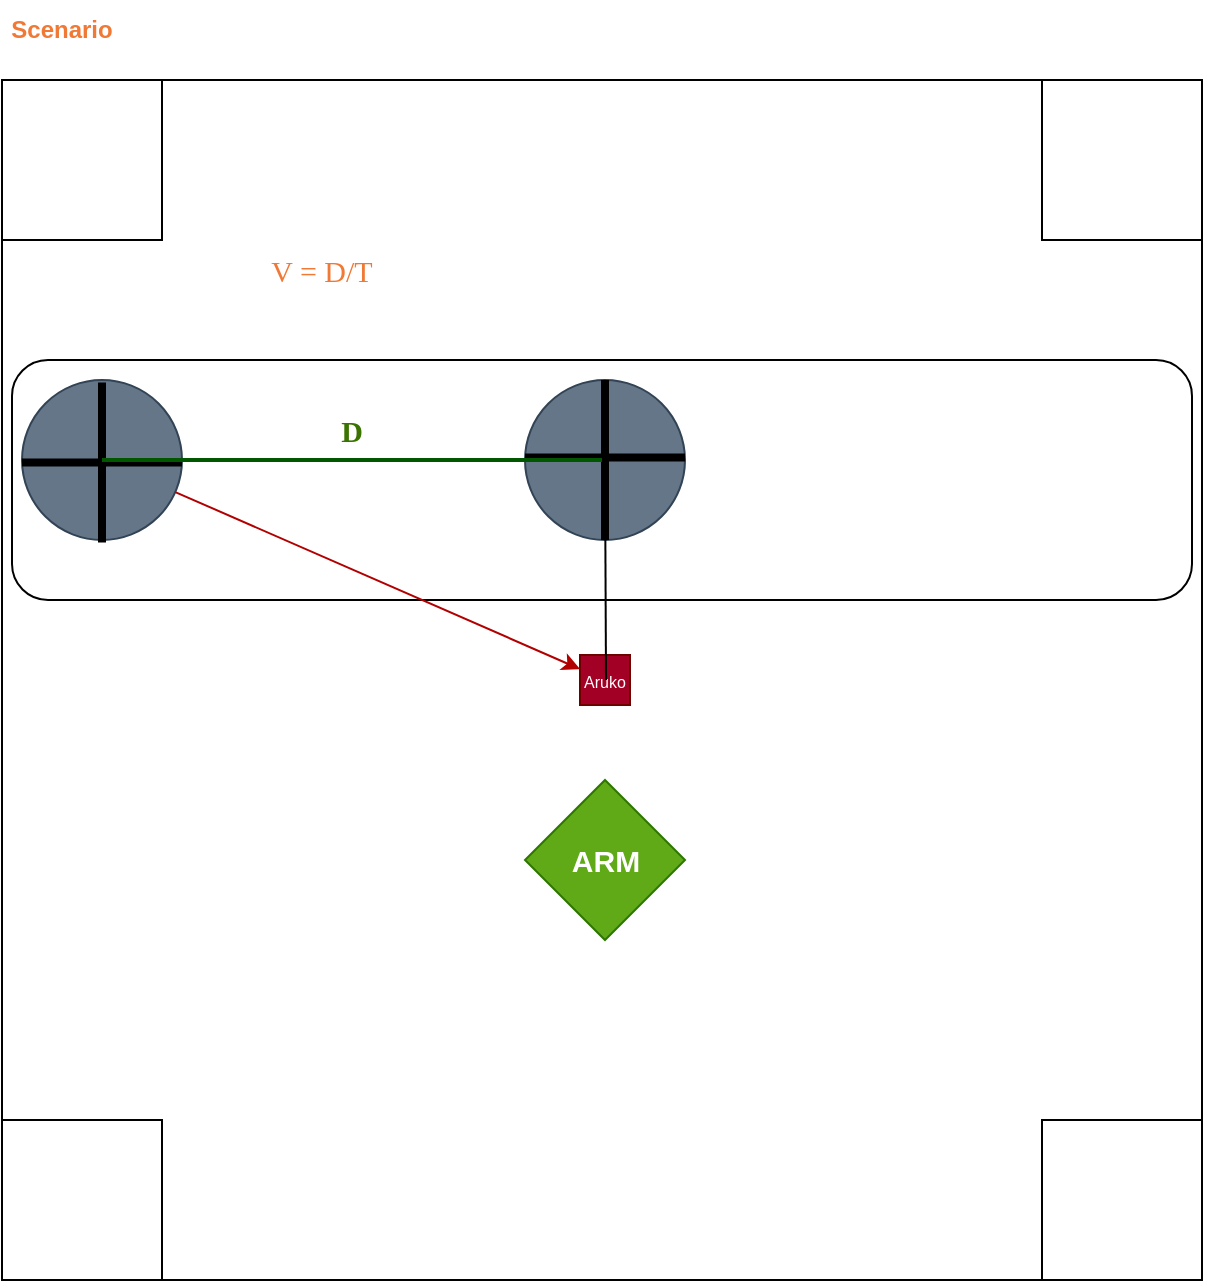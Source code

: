 <mxfile>
    <diagram id="oStmkLtXGSYTKeVSStCn" name="Page-1">
        <mxGraphModel dx="1041" dy="675" grid="1" gridSize="10" guides="1" tooltips="1" connect="1" arrows="1" fold="1" page="1" pageScale="1" pageWidth="827" pageHeight="1169" math="0" shadow="0">
            <root>
                <mxCell id="0"/>
                <mxCell id="1" parent="0"/>
                <mxCell id="2" value="" style="whiteSpace=wrap;html=1;aspect=fixed;" vertex="1" parent="1">
                    <mxGeometry x="100" y="170" width="600" height="600" as="geometry"/>
                </mxCell>
                <mxCell id="3" value="&lt;b&gt;&lt;font color=&quot;#f07935&quot;&gt;Scenario&lt;/font&gt;&lt;/b&gt;" style="text;html=1;strokeColor=none;fillColor=none;align=center;verticalAlign=middle;whiteSpace=wrap;rounded=0;" vertex="1" parent="1">
                    <mxGeometry x="100" y="130" width="60" height="30" as="geometry"/>
                </mxCell>
                <mxCell id="5" value="" style="rounded=1;whiteSpace=wrap;html=1;fontColor=#F07935;" vertex="1" parent="1">
                    <mxGeometry x="105" y="310" width="590" height="120" as="geometry"/>
                </mxCell>
                <mxCell id="7" value="" style="whiteSpace=wrap;html=1;aspect=fixed;fontColor=#F07935;" vertex="1" parent="1">
                    <mxGeometry x="100" y="170" width="80" height="80" as="geometry"/>
                </mxCell>
                <mxCell id="8" value="" style="whiteSpace=wrap;html=1;aspect=fixed;fontColor=#F07935;" vertex="1" parent="1">
                    <mxGeometry x="620" y="170" width="80" height="80" as="geometry"/>
                </mxCell>
                <mxCell id="9" value="" style="whiteSpace=wrap;html=1;aspect=fixed;fontColor=#F07935;" vertex="1" parent="1">
                    <mxGeometry x="100" y="690" width="80" height="80" as="geometry"/>
                </mxCell>
                <mxCell id="10" value="" style="whiteSpace=wrap;html=1;aspect=fixed;fontColor=#F07935;" vertex="1" parent="1">
                    <mxGeometry x="620" y="690" width="80" height="80" as="geometry"/>
                </mxCell>
                <mxCell id="11" value="&lt;font style=&quot;font-size: 8px&quot;&gt;Aruko&lt;/font&gt;" style="whiteSpace=wrap;html=1;aspect=fixed;fontColor=#ffffff;fillColor=#a20025;strokeColor=#6F0000;" vertex="1" parent="1">
                    <mxGeometry x="389" y="457.5" width="25" height="25" as="geometry"/>
                </mxCell>
                <mxCell id="14" value="" style="ellipse;whiteSpace=wrap;html=1;aspect=fixed;fontSize=8;fontColor=#ffffff;fillColor=#647687;strokeColor=#314354;" vertex="1" parent="1">
                    <mxGeometry x="361.5" y="320" width="80" height="80" as="geometry"/>
                </mxCell>
                <mxCell id="16" value="&lt;b&gt;&lt;font style=&quot;font-size: 15px&quot;&gt;ARM&lt;/font&gt;&lt;/b&gt;" style="rhombus;whiteSpace=wrap;html=1;fontSize=8;fontColor=#ffffff;fillColor=#60a917;strokeColor=#2D7600;" vertex="1" parent="1">
                    <mxGeometry x="361.5" y="520" width="80" height="80" as="geometry"/>
                </mxCell>
                <mxCell id="17" value="" style="endArrow=none;html=1;fontFamily=Garamond;fontSize=15;fontColor=#F07935;" edge="1" parent="1" target="14">
                    <mxGeometry width="50" height="50" relative="1" as="geometry">
                        <mxPoint x="402" y="470" as="sourcePoint"/>
                        <mxPoint x="500" y="420" as="targetPoint"/>
                    </mxGeometry>
                </mxCell>
                <mxCell id="18" value="" style="line;strokeWidth=4;html=1;perimeter=backbonePerimeter;points=[];outlineConnect=0;fontFamily=Garamond;fontSize=15;fontColor=#F07935;" vertex="1" parent="1">
                    <mxGeometry x="361.5" y="357.5" width="80" height="2.5" as="geometry"/>
                </mxCell>
                <mxCell id="19" value="" style="line;strokeWidth=4;direction=south;html=1;perimeter=backbonePerimeter;points=[];outlineConnect=0;fontFamily=Garamond;fontSize=15;fontColor=#F07935;" vertex="1" parent="1">
                    <mxGeometry x="396.5" y="320" width="10" height="80" as="geometry"/>
                </mxCell>
                <mxCell id="20" value="" style="ellipse;whiteSpace=wrap;html=1;aspect=fixed;fontSize=8;fontColor=#ffffff;fillColor=#647687;strokeColor=#314354;" vertex="1" parent="1">
                    <mxGeometry x="110" y="320" width="80" height="80" as="geometry"/>
                </mxCell>
                <mxCell id="21" value="" style="line;strokeWidth=4;html=1;perimeter=backbonePerimeter;points=[];outlineConnect=0;fontFamily=Garamond;fontSize=15;fontColor=#F07935;" vertex="1" parent="1">
                    <mxGeometry x="110" y="360" width="80" height="2.5" as="geometry"/>
                </mxCell>
                <mxCell id="22" value="" style="line;strokeWidth=4;direction=south;html=1;perimeter=backbonePerimeter;points=[];outlineConnect=0;fontFamily=Garamond;fontSize=15;fontColor=#F07935;" vertex="1" parent="1">
                    <mxGeometry x="145" y="321.25" width="10" height="80" as="geometry"/>
                </mxCell>
                <mxCell id="23" value="" style="html=1;fontFamily=Garamond;fontSize=15;fontColor=#F07935;fillColor=#e51400;strokeColor=#B20000;" edge="1" parent="1" source="20" target="11">
                    <mxGeometry width="100" relative="1" as="geometry">
                        <mxPoint x="430" y="450" as="sourcePoint"/>
                        <mxPoint x="530" y="450" as="targetPoint"/>
                    </mxGeometry>
                </mxCell>
                <mxCell id="25" value="V = D/T" style="text;html=1;strokeColor=none;fillColor=none;align=center;verticalAlign=middle;whiteSpace=wrap;rounded=0;fontFamily=Garamond;fontSize=15;fontColor=#F07935;" vertex="1" parent="1">
                    <mxGeometry x="230" y="250" width="60" height="30" as="geometry"/>
                </mxCell>
                <mxCell id="27" value="" style="line;strokeWidth=2;html=1;fontFamily=Garamond;fontSize=15;fontColor=#ffffff;fillColor=#008a00;strokeColor=#005700;" vertex="1" parent="1">
                    <mxGeometry x="150" y="355" width="250" height="10" as="geometry"/>
                </mxCell>
                <mxCell id="28" value="&lt;b&gt;&lt;font color=&quot;#3a7300&quot;&gt;D&lt;/font&gt;&lt;/b&gt;" style="text;html=1;strokeColor=none;fillColor=none;align=center;verticalAlign=middle;whiteSpace=wrap;rounded=0;fontFamily=Garamond;fontSize=15;fontColor=#F07935;" vertex="1" parent="1">
                    <mxGeometry x="245" y="330" width="60" height="30" as="geometry"/>
                </mxCell>
            </root>
        </mxGraphModel>
    </diagram>
</mxfile>